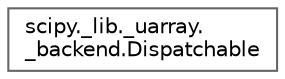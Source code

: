 digraph "Graphical Class Hierarchy"
{
 // LATEX_PDF_SIZE
  bgcolor="transparent";
  edge [fontname=Helvetica,fontsize=10,labelfontname=Helvetica,labelfontsize=10];
  node [fontname=Helvetica,fontsize=10,shape=box,height=0.2,width=0.4];
  rankdir="LR";
  Node0 [id="Node000000",label="scipy._lib._uarray.\l_backend.Dispatchable",height=0.2,width=0.4,color="grey40", fillcolor="white", style="filled",URL="$d4/d68/classscipy_1_1__lib_1_1__uarray_1_1__backend_1_1Dispatchable.html",tooltip=" "];
}
